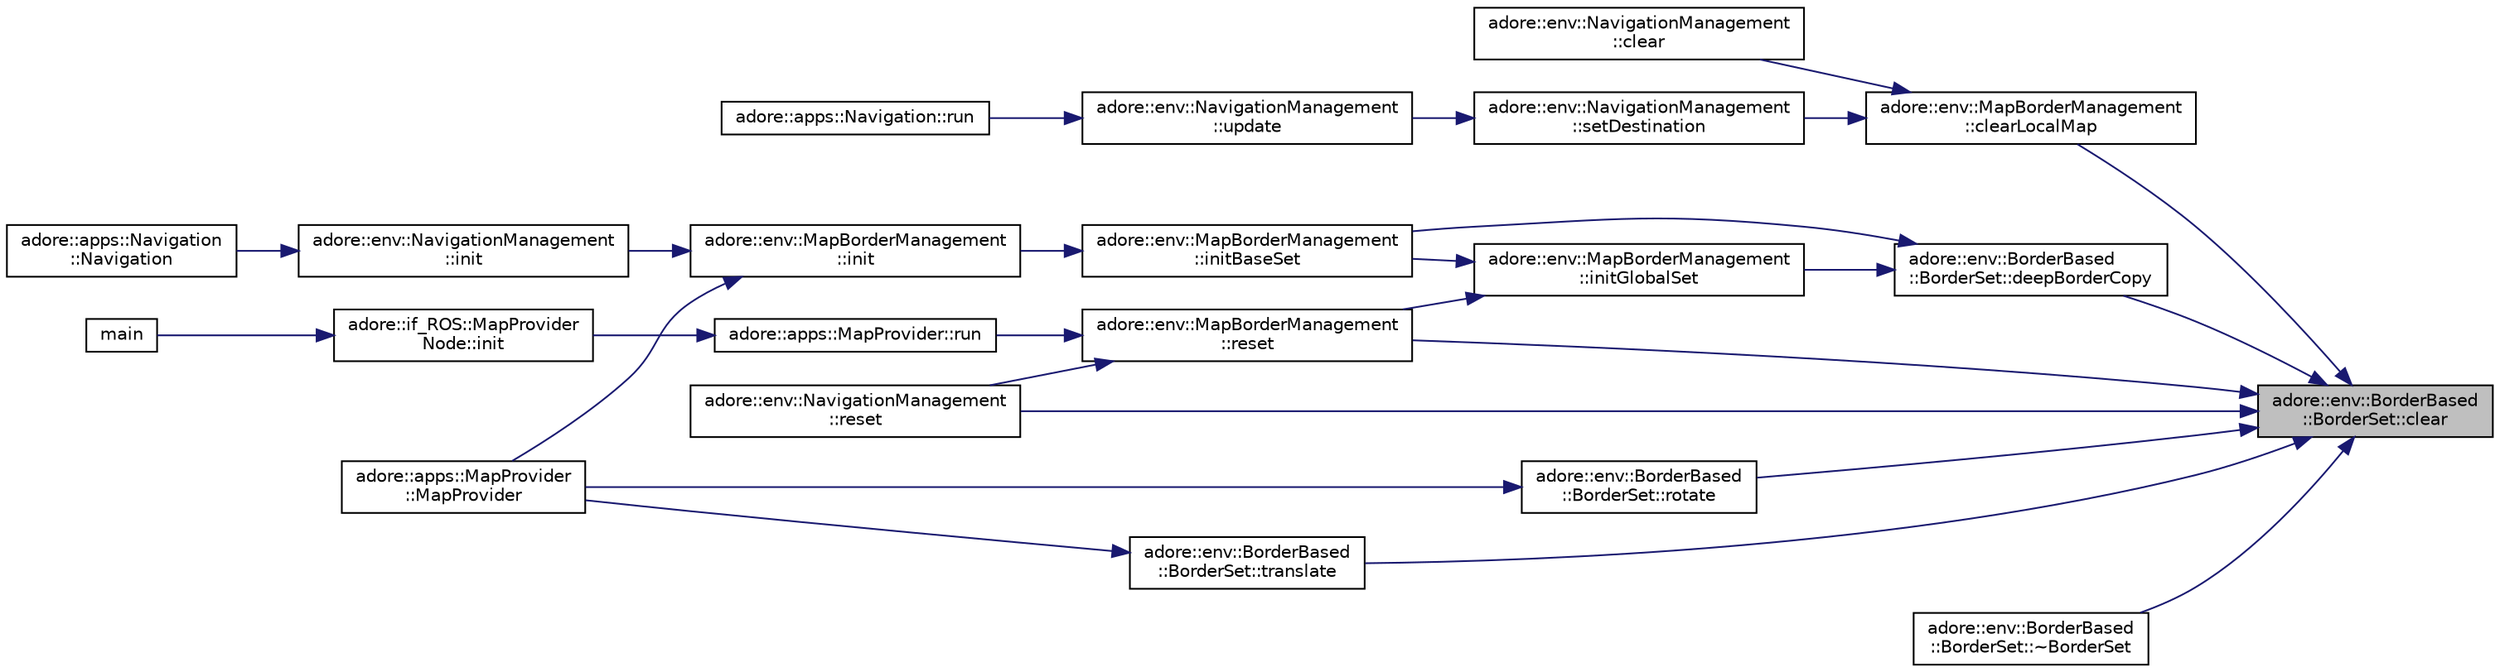 digraph "adore::env::BorderBased::BorderSet::clear"
{
 // LATEX_PDF_SIZE
  edge [fontname="Helvetica",fontsize="10",labelfontname="Helvetica",labelfontsize="10"];
  node [fontname="Helvetica",fontsize="10",shape=record];
  rankdir="RL";
  Node1 [label="adore::env::BorderBased\l::BorderSet::clear",height=0.2,width=0.4,color="black", fillcolor="grey75", style="filled", fontcolor="black",tooltip="remove all borders from this, delete object if this is owner"];
  Node1 -> Node2 [dir="back",color="midnightblue",fontsize="10",style="solid",fontname="Helvetica"];
  Node2 [label="adore::env::MapBorderManagement\l::clearLocalMap",height=0.2,width=0.4,color="black", fillcolor="white", style="filled",URL="$classadore_1_1env_1_1MapBorderManagement.html#ac6f512ad27ce855dae9bf8d491335c0e",tooltip="clear local map"];
  Node2 -> Node3 [dir="back",color="midnightblue",fontsize="10",style="solid",fontname="Helvetica"];
  Node3 [label="adore::env::NavigationManagement\l::clear",height=0.2,width=0.4,color="black", fillcolor="white", style="filled",URL="$classadore_1_1env_1_1NavigationManagement.html#afa06906cfed30e1af1aef3f8104e80fe",tooltip=" "];
  Node2 -> Node4 [dir="back",color="midnightblue",fontsize="10",style="solid",fontname="Helvetica"];
  Node4 [label="adore::env::NavigationManagement\l::setDestination",height=0.2,width=0.4,color="black", fillcolor="white", style="filled",URL="$classadore_1_1env_1_1NavigationManagement.html#a6d5222f9cd198839ab044b164f2cc011",tooltip=" "];
  Node4 -> Node5 [dir="back",color="midnightblue",fontsize="10",style="solid",fontname="Helvetica"];
  Node5 [label="adore::env::NavigationManagement\l::update",height=0.2,width=0.4,color="black", fillcolor="white", style="filled",URL="$classadore_1_1env_1_1NavigationManagement.html#a4106ef1a330c91758e3fdb995e9723de",tooltip=" "];
  Node5 -> Node6 [dir="back",color="midnightblue",fontsize="10",style="solid",fontname="Helvetica"];
  Node6 [label="adore::apps::Navigation::run",height=0.2,width=0.4,color="black", fillcolor="white", style="filled",URL="$classadore_1_1apps_1_1Navigation.html#a4be14a35fd450f46452afc37e44d15a6",tooltip=" "];
  Node1 -> Node7 [dir="back",color="midnightblue",fontsize="10",style="solid",fontname="Helvetica"];
  Node7 [label="adore::env::BorderBased\l::BorderSet::deepBorderCopy",height=0.2,width=0.4,color="black", fillcolor="white", style="filled",URL="$classadore_1_1env_1_1BorderBased_1_1BorderSet.html#ad538d9d8b611445d662b1e11791b6f95",tooltip="generate a complete copy including copies of objects the pointers point to"];
  Node7 -> Node8 [dir="back",color="midnightblue",fontsize="10",style="solid",fontname="Helvetica"];
  Node8 [label="adore::env::MapBorderManagement\l::initBaseSet",height=0.2,width=0.4,color="black", fillcolor="white", style="filled",URL="$classadore_1_1env_1_1MapBorderManagement.html#a25784909ff107901436e24176dae605e",tooltip="initialization of internal sets"];
  Node8 -> Node9 [dir="back",color="midnightblue",fontsize="10",style="solid",fontname="Helvetica"];
  Node9 [label="adore::env::MapBorderManagement\l::init",height=0.2,width=0.4,color="black", fillcolor="white", style="filled",URL="$classadore_1_1env_1_1MapBorderManagement.html#a13b26d2d811b62a087fc50faf0e4c0b9",tooltip="initialization routine with base map"];
  Node9 -> Node10 [dir="back",color="midnightblue",fontsize="10",style="solid",fontname="Helvetica"];
  Node10 [label="adore::env::NavigationManagement\l::init",height=0.2,width=0.4,color="black", fillcolor="white", style="filled",URL="$classadore_1_1env_1_1NavigationManagement.html#a6ef6488ee2fc558da1536b4d00a7fa1a",tooltip=" "];
  Node10 -> Node11 [dir="back",color="midnightblue",fontsize="10",style="solid",fontname="Helvetica"];
  Node11 [label="adore::apps::Navigation\l::Navigation",height=0.2,width=0.4,color="black", fillcolor="white", style="filled",URL="$classadore_1_1apps_1_1Navigation.html#a0f19b60c5090f48fdd06be105610c304",tooltip=" "];
  Node9 -> Node12 [dir="back",color="midnightblue",fontsize="10",style="solid",fontname="Helvetica"];
  Node12 [label="adore::apps::MapProvider\l::MapProvider",height=0.2,width=0.4,color="black", fillcolor="white", style="filled",URL="$classadore_1_1apps_1_1MapProvider.html#a1d9aa34b5f68408f3d494a1fad7b62be",tooltip=" "];
  Node7 -> Node13 [dir="back",color="midnightblue",fontsize="10",style="solid",fontname="Helvetica"];
  Node13 [label="adore::env::MapBorderManagement\l::initGlobalSet",height=0.2,width=0.4,color="black", fillcolor="white", style="filled",URL="$classadore_1_1env_1_1MapBorderManagement.html#ac6242acbd87511c8b40182aa60cd7489",tooltip="initialization of global set"];
  Node13 -> Node8 [dir="back",color="midnightblue",fontsize="10",style="solid",fontname="Helvetica"];
  Node13 -> Node14 [dir="back",color="midnightblue",fontsize="10",style="solid",fontname="Helvetica"];
  Node14 [label="adore::env::MapBorderManagement\l::reset",height=0.2,width=0.4,color="black", fillcolor="white", style="filled",URL="$classadore_1_1env_1_1MapBorderManagement.html#ac13559ca4e9b72fbd15b4f52a30767c5",tooltip="undo all changes to global map and clears local map"];
  Node14 -> Node15 [dir="back",color="midnightblue",fontsize="10",style="solid",fontname="Helvetica"];
  Node15 [label="adore::env::NavigationManagement\l::reset",height=0.2,width=0.4,color="black", fillcolor="white", style="filled",URL="$classadore_1_1env_1_1NavigationManagement.html#aebbe0306df887a24a6feb20ce705033d",tooltip=" "];
  Node14 -> Node16 [dir="back",color="midnightblue",fontsize="10",style="solid",fontname="Helvetica"];
  Node16 [label="adore::apps::MapProvider::run",height=0.2,width=0.4,color="black", fillcolor="white", style="filled",URL="$classadore_1_1apps_1_1MapProvider.html#acf95a64b3622a78f235223fe70bd15ff",tooltip="update function"];
  Node16 -> Node17 [dir="back",color="midnightblue",fontsize="10",style="solid",fontname="Helvetica"];
  Node17 [label="adore::if_ROS::MapProvider\lNode::init",height=0.2,width=0.4,color="black", fillcolor="white", style="filled",URL="$classadore_1_1if__ROS_1_1MapProviderNode.html#a2dd3f906b4d4fe4ac67e415a6812d525",tooltip=" "];
  Node17 -> Node18 [dir="back",color="midnightblue",fontsize="10",style="solid",fontname="Helvetica"];
  Node18 [label="main",height=0.2,width=0.4,color="black", fillcolor="white", style="filled",URL="$adore__mapprovider__node_8cpp.html#a3c04138a5bfe5d72780bb7e82a18e627",tooltip=" "];
  Node1 -> Node14 [dir="back",color="midnightblue",fontsize="10",style="solid",fontname="Helvetica"];
  Node1 -> Node15 [dir="back",color="midnightblue",fontsize="10",style="solid",fontname="Helvetica"];
  Node1 -> Node19 [dir="back",color="midnightblue",fontsize="10",style="solid",fontname="Helvetica"];
  Node19 [label="adore::env::BorderBased\l::BorderSet::rotate",height=0.2,width=0.4,color="black", fillcolor="white", style="filled",URL="$classadore_1_1env_1_1BorderBased_1_1BorderSet.html#a16e5256d02a440eb88552b091bc06fed",tooltip=" "];
  Node19 -> Node12 [dir="back",color="midnightblue",fontsize="10",style="solid",fontname="Helvetica"];
  Node1 -> Node20 [dir="back",color="midnightblue",fontsize="10",style="solid",fontname="Helvetica"];
  Node20 [label="adore::env::BorderBased\l::BorderSet::translate",height=0.2,width=0.4,color="black", fillcolor="white", style="filled",URL="$classadore_1_1env_1_1BorderBased_1_1BorderSet.html#ade69b51e170b734d11e4dad2ca684349",tooltip=" "];
  Node20 -> Node12 [dir="back",color="midnightblue",fontsize="10",style="solid",fontname="Helvetica"];
  Node1 -> Node21 [dir="back",color="midnightblue",fontsize="10",style="solid",fontname="Helvetica"];
  Node21 [label="adore::env::BorderBased\l::BorderSet::~BorderSet",height=0.2,width=0.4,color="black", fillcolor="white", style="filled",URL="$classadore_1_1env_1_1BorderBased_1_1BorderSet.html#aa1e26f0f4786bb8816c6b52ac2ff2cea",tooltip="Destroy the Border Set object."];
}

